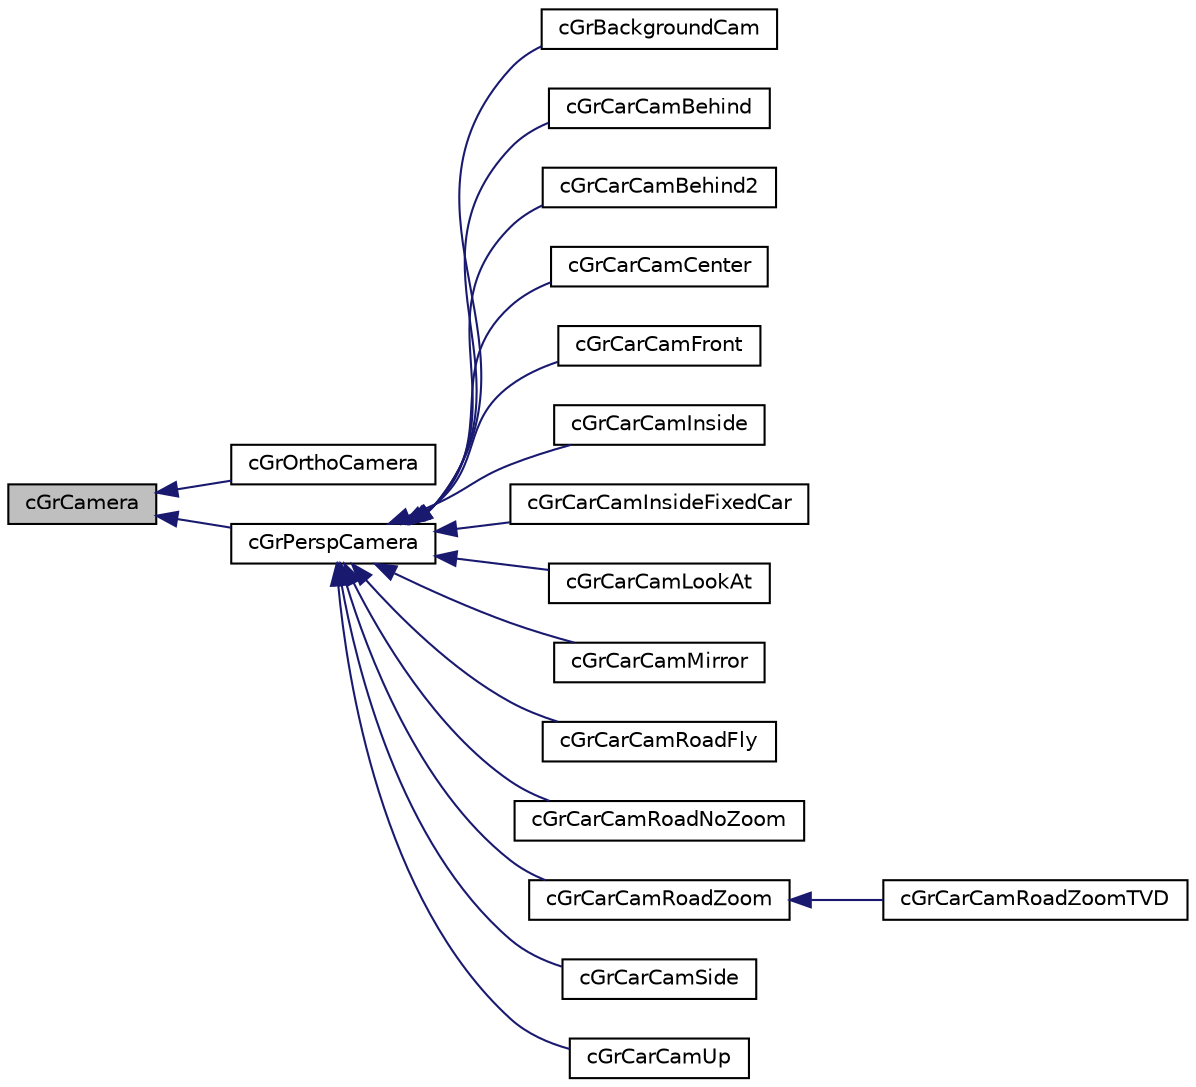 digraph "cGrCamera"
{
  edge [fontname="Helvetica",fontsize="10",labelfontname="Helvetica",labelfontsize="10"];
  node [fontname="Helvetica",fontsize="10",shape=record];
  rankdir="LR";
  Node1 [label="cGrCamera",height=0.2,width=0.4,color="black", fillcolor="grey75", style="filled", fontcolor="black"];
  Node1 -> Node2 [dir="back",color="midnightblue",fontsize="10",style="solid",fontname="Helvetica"];
  Node2 [label="cGrOrthoCamera",height=0.2,width=0.4,color="black", fillcolor="white", style="filled",URL="$classc_gr_ortho_camera.html"];
  Node1 -> Node3 [dir="back",color="midnightblue",fontsize="10",style="solid",fontname="Helvetica"];
  Node3 [label="cGrPerspCamera",height=0.2,width=0.4,color="black", fillcolor="white", style="filled",URL="$classc_gr_persp_camera.html"];
  Node3 -> Node4 [dir="back",color="midnightblue",fontsize="10",style="solid",fontname="Helvetica"];
  Node4 [label="cGrBackgroundCam",height=0.2,width=0.4,color="black", fillcolor="white", style="filled",URL="$classc_gr_background_cam.html"];
  Node3 -> Node5 [dir="back",color="midnightblue",fontsize="10",style="solid",fontname="Helvetica"];
  Node5 [label="cGrCarCamBehind",height=0.2,width=0.4,color="black", fillcolor="white", style="filled",URL="$classc_gr_car_cam_behind.html"];
  Node3 -> Node6 [dir="back",color="midnightblue",fontsize="10",style="solid",fontname="Helvetica"];
  Node6 [label="cGrCarCamBehind2",height=0.2,width=0.4,color="black", fillcolor="white", style="filled",URL="$classc_gr_car_cam_behind2.html"];
  Node3 -> Node7 [dir="back",color="midnightblue",fontsize="10",style="solid",fontname="Helvetica"];
  Node7 [label="cGrCarCamCenter",height=0.2,width=0.4,color="black", fillcolor="white", style="filled",URL="$classc_gr_car_cam_center.html"];
  Node3 -> Node8 [dir="back",color="midnightblue",fontsize="10",style="solid",fontname="Helvetica"];
  Node8 [label="cGrCarCamFront",height=0.2,width=0.4,color="black", fillcolor="white", style="filled",URL="$classc_gr_car_cam_front.html"];
  Node3 -> Node9 [dir="back",color="midnightblue",fontsize="10",style="solid",fontname="Helvetica"];
  Node9 [label="cGrCarCamInside",height=0.2,width=0.4,color="black", fillcolor="white", style="filled",URL="$classc_gr_car_cam_inside.html"];
  Node3 -> Node10 [dir="back",color="midnightblue",fontsize="10",style="solid",fontname="Helvetica"];
  Node10 [label="cGrCarCamInsideFixedCar",height=0.2,width=0.4,color="black", fillcolor="white", style="filled",URL="$classc_gr_car_cam_inside_fixed_car.html"];
  Node3 -> Node11 [dir="back",color="midnightblue",fontsize="10",style="solid",fontname="Helvetica"];
  Node11 [label="cGrCarCamLookAt",height=0.2,width=0.4,color="black", fillcolor="white", style="filled",URL="$classc_gr_car_cam_look_at.html"];
  Node3 -> Node12 [dir="back",color="midnightblue",fontsize="10",style="solid",fontname="Helvetica"];
  Node12 [label="cGrCarCamMirror",height=0.2,width=0.4,color="black", fillcolor="white", style="filled",URL="$classc_gr_car_cam_mirror.html"];
  Node3 -> Node13 [dir="back",color="midnightblue",fontsize="10",style="solid",fontname="Helvetica"];
  Node13 [label="cGrCarCamRoadFly",height=0.2,width=0.4,color="black", fillcolor="white", style="filled",URL="$classc_gr_car_cam_road_fly.html"];
  Node3 -> Node14 [dir="back",color="midnightblue",fontsize="10",style="solid",fontname="Helvetica"];
  Node14 [label="cGrCarCamRoadNoZoom",height=0.2,width=0.4,color="black", fillcolor="white", style="filled",URL="$classc_gr_car_cam_road_no_zoom.html"];
  Node3 -> Node15 [dir="back",color="midnightblue",fontsize="10",style="solid",fontname="Helvetica"];
  Node15 [label="cGrCarCamRoadZoom",height=0.2,width=0.4,color="black", fillcolor="white", style="filled",URL="$classc_gr_car_cam_road_zoom.html"];
  Node15 -> Node16 [dir="back",color="midnightblue",fontsize="10",style="solid",fontname="Helvetica"];
  Node16 [label="cGrCarCamRoadZoomTVD",height=0.2,width=0.4,color="black", fillcolor="white", style="filled",URL="$classc_gr_car_cam_road_zoom_t_v_d.html"];
  Node3 -> Node17 [dir="back",color="midnightblue",fontsize="10",style="solid",fontname="Helvetica"];
  Node17 [label="cGrCarCamSide",height=0.2,width=0.4,color="black", fillcolor="white", style="filled",URL="$classc_gr_car_cam_side.html"];
  Node3 -> Node18 [dir="back",color="midnightblue",fontsize="10",style="solid",fontname="Helvetica"];
  Node18 [label="cGrCarCamUp",height=0.2,width=0.4,color="black", fillcolor="white", style="filled",URL="$classc_gr_car_cam_up.html"];
}
